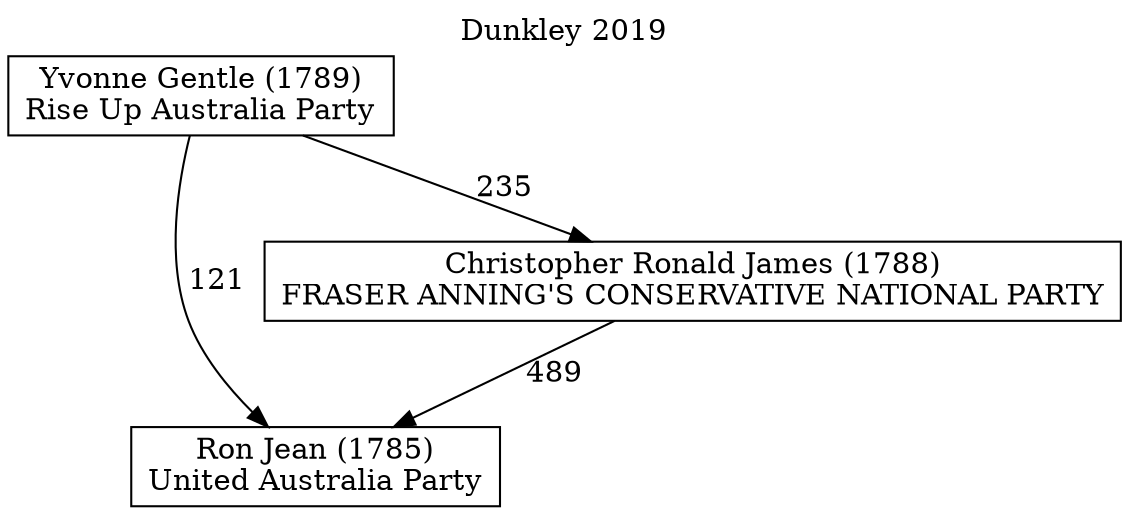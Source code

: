 // House preference flow
digraph "Ron Jean (1785)_Dunkley_2019" {
	graph [label="Dunkley 2019" labelloc=t mclimit=10]
	node [shape=box]
	"Ron Jean (1785)" [label="Ron Jean (1785)
United Australia Party"]
	"Christopher Ronald James (1788)" [label="Christopher Ronald James (1788)
FRASER ANNING'S CONSERVATIVE NATIONAL PARTY"]
	"Yvonne Gentle (1789)" [label="Yvonne Gentle (1789)
Rise Up Australia Party"]
	"Christopher Ronald James (1788)" -> "Ron Jean (1785)" [label=489]
	"Yvonne Gentle (1789)" -> "Christopher Ronald James (1788)" [label=235]
	"Yvonne Gentle (1789)" -> "Ron Jean (1785)" [label=121]
}
